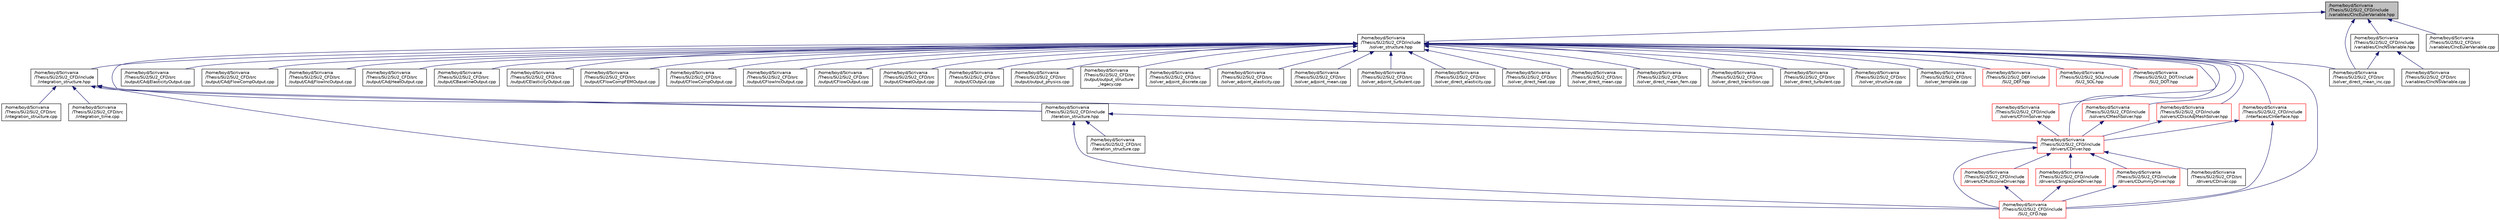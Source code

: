 digraph "/home/boyd/Scrivania/Thesis/SU2/SU2_CFD/include/variables/CIncEulerVariable.hpp"
{
  edge [fontname="Helvetica",fontsize="10",labelfontname="Helvetica",labelfontsize="10"];
  node [fontname="Helvetica",fontsize="10",shape=record];
  Node40 [label="/home/boyd/Scrivania\l/Thesis/SU2/SU2_CFD/include\l/variables/CIncEulerVariable.hpp",height=0.2,width=0.4,color="black", fillcolor="grey75", style="filled", fontcolor="black"];
  Node40 -> Node41 [dir="back",color="midnightblue",fontsize="10",style="solid",fontname="Helvetica"];
  Node41 [label="/home/boyd/Scrivania\l/Thesis/SU2/SU2_CFD/include\l/solver_structure.hpp",height=0.2,width=0.4,color="black", fillcolor="white", style="filled",URL="$solver__structure_8hpp.html",tooltip="Headers of the main subroutines for solving partial differential equations. The subroutines and funct..."];
  Node41 -> Node42 [dir="back",color="midnightblue",fontsize="10",style="solid",fontname="Helvetica"];
  Node42 [label="/home/boyd/Scrivania\l/Thesis/SU2/SU2_CFD/include\l/iteration_structure.hpp",height=0.2,width=0.4,color="black", fillcolor="white", style="filled",URL="$iteration__structure_8hpp.html",tooltip="Headers of the iteration classes used by SU2_CFD. Each CIteration class represents an available physi..."];
  Node42 -> Node43 [dir="back",color="midnightblue",fontsize="10",style="solid",fontname="Helvetica"];
  Node43 [label="/home/boyd/Scrivania\l/Thesis/SU2/SU2_CFD/include\l/drivers/CDriver.hpp",height=0.2,width=0.4,color="red", fillcolor="white", style="filled",URL="$_c_driver_8hpp.html"];
  Node43 -> Node44 [dir="back",color="midnightblue",fontsize="10",style="solid",fontname="Helvetica"];
  Node44 [label="/home/boyd/Scrivania\l/Thesis/SU2/SU2_CFD/include\l/drivers/CMultizoneDriver.hpp",height=0.2,width=0.4,color="red", fillcolor="white", style="filled",URL="$_c_multizone_driver_8hpp.html",tooltip="Headers of the main subroutines for driving single or multi-zone problems. The subroutines and functi..."];
  Node44 -> Node46 [dir="back",color="midnightblue",fontsize="10",style="solid",fontname="Helvetica"];
  Node46 [label="/home/boyd/Scrivania\l/Thesis/SU2/SU2_CFD/include\l/SU2_CFD.hpp",height=0.2,width=0.4,color="red", fillcolor="white", style="filled",URL="$_s_u2___c_f_d_8hpp.html",tooltip="Headers of the main subroutines of the code SU2_CFD. The subroutines and functions are in the SU2_CFD..."];
  Node43 -> Node50 [dir="back",color="midnightblue",fontsize="10",style="solid",fontname="Helvetica"];
  Node50 [label="/home/boyd/Scrivania\l/Thesis/SU2/SU2_CFD/include\l/drivers/CSinglezoneDriver.hpp",height=0.2,width=0.4,color="red", fillcolor="white", style="filled",URL="$_c_singlezone_driver_8hpp.html",tooltip="Headers of the main subroutines for driving single or multi-zone problems. The subroutines and functi..."];
  Node50 -> Node46 [dir="back",color="midnightblue",fontsize="10",style="solid",fontname="Helvetica"];
  Node43 -> Node54 [dir="back",color="midnightblue",fontsize="10",style="solid",fontname="Helvetica"];
  Node54 [label="/home/boyd/Scrivania\l/Thesis/SU2/SU2_CFD/include\l/drivers/CDummyDriver.hpp",height=0.2,width=0.4,color="red", fillcolor="white", style="filled",URL="$_c_dummy_driver_8hpp.html",tooltip="Headers of the main subroutines for driving single or multi-zone problems. The subroutines and functi..."];
  Node54 -> Node46 [dir="back",color="midnightblue",fontsize="10",style="solid",fontname="Helvetica"];
  Node43 -> Node46 [dir="back",color="midnightblue",fontsize="10",style="solid",fontname="Helvetica"];
  Node43 -> Node56 [dir="back",color="midnightblue",fontsize="10",style="solid",fontname="Helvetica"];
  Node56 [label="/home/boyd/Scrivania\l/Thesis/SU2/SU2_CFD/src\l/drivers/CDriver.cpp",height=0.2,width=0.4,color="black", fillcolor="white", style="filled",URL="$_c_driver_8cpp.html"];
  Node42 -> Node46 [dir="back",color="midnightblue",fontsize="10",style="solid",fontname="Helvetica"];
  Node42 -> Node58 [dir="back",color="midnightblue",fontsize="10",style="solid",fontname="Helvetica"];
  Node58 [label="/home/boyd/Scrivania\l/Thesis/SU2/SU2_CFD/src\l/iteration_structure.cpp",height=0.2,width=0.4,color="black", fillcolor="white", style="filled",URL="$iteration__structure_8cpp.html",tooltip="Main subroutines used by SU2_CFD. "];
  Node41 -> Node59 [dir="back",color="midnightblue",fontsize="10",style="solid",fontname="Helvetica"];
  Node59 [label="/home/boyd/Scrivania\l/Thesis/SU2/SU2_CFD/include\l/integration_structure.hpp",height=0.2,width=0.4,color="black", fillcolor="white", style="filled",URL="$integration__structure_8hpp.html",tooltip="Headers of the main subroutines for space and time integration. The subroutines and functions are in ..."];
  Node59 -> Node42 [dir="back",color="midnightblue",fontsize="10",style="solid",fontname="Helvetica"];
  Node59 -> Node43 [dir="back",color="midnightblue",fontsize="10",style="solid",fontname="Helvetica"];
  Node59 -> Node46 [dir="back",color="midnightblue",fontsize="10",style="solid",fontname="Helvetica"];
  Node59 -> Node60 [dir="back",color="midnightblue",fontsize="10",style="solid",fontname="Helvetica"];
  Node60 [label="/home/boyd/Scrivania\l/Thesis/SU2/SU2_CFD/src\l/integration_structure.cpp",height=0.2,width=0.4,color="black", fillcolor="white", style="filled",URL="$integration__structure_8cpp.html",tooltip="This subroutine includes the space and time integration structure. "];
  Node59 -> Node61 [dir="back",color="midnightblue",fontsize="10",style="solid",fontname="Helvetica"];
  Node61 [label="/home/boyd/Scrivania\l/Thesis/SU2/SU2_CFD/src\l/integration_time.cpp",height=0.2,width=0.4,color="black", fillcolor="white", style="filled",URL="$integration__time_8cpp.html",tooltip="Time dependent numerical methods. "];
  Node41 -> Node43 [dir="back",color="midnightblue",fontsize="10",style="solid",fontname="Helvetica"];
  Node41 -> Node62 [dir="back",color="midnightblue",fontsize="10",style="solid",fontname="Helvetica"];
  Node62 [label="/home/boyd/Scrivania\l/Thesis/SU2/SU2_CFD/include\l/interfaces/CInterface.hpp",height=0.2,width=0.4,color="red", fillcolor="white", style="filled",URL="$_c_interface_8hpp.html",tooltip="Declarations and inlines of the transfer structure. The subroutines and functions are in the physics ..."];
  Node62 -> Node43 [dir="back",color="midnightblue",fontsize="10",style="solid",fontname="Helvetica"];
  Node62 -> Node46 [dir="back",color="midnightblue",fontsize="10",style="solid",fontname="Helvetica"];
  Node41 -> Node82 [dir="back",color="midnightblue",fontsize="10",style="solid",fontname="Helvetica"];
  Node82 [label="/home/boyd/Scrivania\l/Thesis/SU2/SU2_CFD/include\l/solvers/CDiscAdjMeshSolver.hpp",height=0.2,width=0.4,color="red", fillcolor="white", style="filled",URL="$_c_disc_adj_mesh_solver_8hpp.html"];
  Node82 -> Node43 [dir="back",color="midnightblue",fontsize="10",style="solid",fontname="Helvetica"];
  Node41 -> Node84 [dir="back",color="midnightblue",fontsize="10",style="solid",fontname="Helvetica"];
  Node84 [label="/home/boyd/Scrivania\l/Thesis/SU2/SU2_CFD/include\l/solvers/CMeshSolver.hpp",height=0.2,width=0.4,color="red", fillcolor="white", style="filled",URL="$_c_mesh_solver_8hpp.html",tooltip="Declaration and inlines of the class to compute the the discrete adjoint of the linear-elastic mesh s..."];
  Node84 -> Node43 [dir="back",color="midnightblue",fontsize="10",style="solid",fontname="Helvetica"];
  Node41 -> Node86 [dir="back",color="midnightblue",fontsize="10",style="solid",fontname="Helvetica"];
  Node86 [label="/home/boyd/Scrivania\l/Thesis/SU2/SU2_CFD/include\l/solvers/CFilmSolver.hpp",height=0.2,width=0.4,color="red", fillcolor="white", style="filled",URL="$_c_film_solver_8hpp.html",tooltip="Headers of the main subroutines for solving thin film equations. The subroutines and functions are in..."];
  Node86 -> Node43 [dir="back",color="midnightblue",fontsize="10",style="solid",fontname="Helvetica"];
  Node41 -> Node46 [dir="back",color="midnightblue",fontsize="10",style="solid",fontname="Helvetica"];
  Node41 -> Node88 [dir="back",color="midnightblue",fontsize="10",style="solid",fontname="Helvetica"];
  Node88 [label="/home/boyd/Scrivania\l/Thesis/SU2/SU2_CFD/src\l/output/CAdjElasticityOutput.cpp",height=0.2,width=0.4,color="black", fillcolor="white", style="filled",URL="$_c_adj_elasticity_output_8cpp.html",tooltip="Main subroutines for elasticity discrete adjoint output. "];
  Node41 -> Node89 [dir="back",color="midnightblue",fontsize="10",style="solid",fontname="Helvetica"];
  Node89 [label="/home/boyd/Scrivania\l/Thesis/SU2/SU2_CFD/src\l/output/CAdjFlowCompOutput.cpp",height=0.2,width=0.4,color="black", fillcolor="white", style="filled",URL="$_c_adj_flow_comp_output_8cpp.html"];
  Node41 -> Node90 [dir="back",color="midnightblue",fontsize="10",style="solid",fontname="Helvetica"];
  Node90 [label="/home/boyd/Scrivania\l/Thesis/SU2/SU2_CFD/src\l/output/CAdjFlowIncOutput.cpp",height=0.2,width=0.4,color="black", fillcolor="white", style="filled",URL="$_c_adj_flow_inc_output_8cpp.html"];
  Node41 -> Node91 [dir="back",color="midnightblue",fontsize="10",style="solid",fontname="Helvetica"];
  Node91 [label="/home/boyd/Scrivania\l/Thesis/SU2/SU2_CFD/src\l/output/CAdjHeatOutput.cpp",height=0.2,width=0.4,color="black", fillcolor="white", style="filled",URL="$_c_adj_heat_output_8cpp.html"];
  Node41 -> Node92 [dir="back",color="midnightblue",fontsize="10",style="solid",fontname="Helvetica"];
  Node92 [label="/home/boyd/Scrivania\l/Thesis/SU2/SU2_CFD/src\l/output/CBaselineOutput.cpp",height=0.2,width=0.4,color="black", fillcolor="white", style="filled",URL="$_c_baseline_output_8cpp.html"];
  Node41 -> Node93 [dir="back",color="midnightblue",fontsize="10",style="solid",fontname="Helvetica"];
  Node93 [label="/home/boyd/Scrivania\l/Thesis/SU2/SU2_CFD/src\l/output/CElasticityOutput.cpp",height=0.2,width=0.4,color="black", fillcolor="white", style="filled",URL="$_c_elasticity_output_8cpp.html"];
  Node41 -> Node94 [dir="back",color="midnightblue",fontsize="10",style="solid",fontname="Helvetica"];
  Node94 [label="/home/boyd/Scrivania\l/Thesis/SU2/SU2_CFD/src\l/output/CFlowCompFEMOutput.cpp",height=0.2,width=0.4,color="black", fillcolor="white", style="filled",URL="$_c_flow_comp_f_e_m_output_8cpp.html"];
  Node41 -> Node95 [dir="back",color="midnightblue",fontsize="10",style="solid",fontname="Helvetica"];
  Node95 [label="/home/boyd/Scrivania\l/Thesis/SU2/SU2_CFD/src\l/output/CFlowCompOutput.cpp",height=0.2,width=0.4,color="black", fillcolor="white", style="filled",URL="$_c_flow_comp_output_8cpp.html"];
  Node41 -> Node96 [dir="back",color="midnightblue",fontsize="10",style="solid",fontname="Helvetica"];
  Node96 [label="/home/boyd/Scrivania\l/Thesis/SU2/SU2_CFD/src\l/output/CFlowIncOutput.cpp",height=0.2,width=0.4,color="black", fillcolor="white", style="filled",URL="$_c_flow_inc_output_8cpp.html"];
  Node41 -> Node97 [dir="back",color="midnightblue",fontsize="10",style="solid",fontname="Helvetica"];
  Node97 [label="/home/boyd/Scrivania\l/Thesis/SU2/SU2_CFD/src\l/output/CFlowOutput.cpp",height=0.2,width=0.4,color="black", fillcolor="white", style="filled",URL="$_c_flow_output_8cpp.html"];
  Node41 -> Node98 [dir="back",color="midnightblue",fontsize="10",style="solid",fontname="Helvetica"];
  Node98 [label="/home/boyd/Scrivania\l/Thesis/SU2/SU2_CFD/src\l/output/CHeatOutput.cpp",height=0.2,width=0.4,color="black", fillcolor="white", style="filled",URL="$_c_heat_output_8cpp.html"];
  Node41 -> Node99 [dir="back",color="midnightblue",fontsize="10",style="solid",fontname="Helvetica"];
  Node99 [label="/home/boyd/Scrivania\l/Thesis/SU2/SU2_CFD/src\l/output/COutput.cpp",height=0.2,width=0.4,color="black", fillcolor="white", style="filled",URL="$_c_output_8cpp.html"];
  Node41 -> Node100 [dir="back",color="midnightblue",fontsize="10",style="solid",fontname="Helvetica"];
  Node100 [label="/home/boyd/Scrivania\l/Thesis/SU2/SU2_CFD/src\l/output/output_physics.cpp",height=0.2,width=0.4,color="black", fillcolor="white", style="filled",URL="$output__physics_8cpp.html",tooltip="Main subroutines to compute physical output quantities such as CL, CD, entropy generation, mass flow, ecc... . "];
  Node41 -> Node101 [dir="back",color="midnightblue",fontsize="10",style="solid",fontname="Helvetica"];
  Node101 [label="/home/boyd/Scrivania\l/Thesis/SU2/SU2_CFD/src\l/output/output_structure\l_legacy.cpp",height=0.2,width=0.4,color="black", fillcolor="white", style="filled",URL="$output__structure__legacy_8cpp.html"];
  Node41 -> Node102 [dir="back",color="midnightblue",fontsize="10",style="solid",fontname="Helvetica"];
  Node102 [label="/home/boyd/Scrivania\l/Thesis/SU2/SU2_CFD/src\l/solver_adjoint_discrete.cpp",height=0.2,width=0.4,color="black", fillcolor="white", style="filled",URL="$solver__adjoint__discrete_8cpp.html",tooltip="Main subroutines for solving the discrete adjoint problem. "];
  Node41 -> Node103 [dir="back",color="midnightblue",fontsize="10",style="solid",fontname="Helvetica"];
  Node103 [label="/home/boyd/Scrivania\l/Thesis/SU2/SU2_CFD/src\l/solver_adjoint_elasticity.cpp",height=0.2,width=0.4,color="black", fillcolor="white", style="filled",URL="$solver__adjoint__elasticity_8cpp.html",tooltip="Main subroutines for solving adjoint FEM elasticity problems. "];
  Node41 -> Node104 [dir="back",color="midnightblue",fontsize="10",style="solid",fontname="Helvetica"];
  Node104 [label="/home/boyd/Scrivania\l/Thesis/SU2/SU2_CFD/src\l/solver_adjoint_mean.cpp",height=0.2,width=0.4,color="black", fillcolor="white", style="filled",URL="$solver__adjoint__mean_8cpp.html"];
  Node41 -> Node105 [dir="back",color="midnightblue",fontsize="10",style="solid",fontname="Helvetica"];
  Node105 [label="/home/boyd/Scrivania\l/Thesis/SU2/SU2_CFD/src\l/solver_adjoint_turbulent.cpp",height=0.2,width=0.4,color="black", fillcolor="white", style="filled",URL="$solver__adjoint__turbulent_8cpp.html"];
  Node41 -> Node106 [dir="back",color="midnightblue",fontsize="10",style="solid",fontname="Helvetica"];
  Node106 [label="/home/boyd/Scrivania\l/Thesis/SU2/SU2_CFD/src\l/solver_direct_elasticity.cpp",height=0.2,width=0.4,color="black", fillcolor="white", style="filled",URL="$solver__direct__elasticity_8cpp.html",tooltip="Main subroutines for solving direct FEM elasticity problems. "];
  Node41 -> Node107 [dir="back",color="midnightblue",fontsize="10",style="solid",fontname="Helvetica"];
  Node107 [label="/home/boyd/Scrivania\l/Thesis/SU2/SU2_CFD/src\l/solver_direct_heat.cpp",height=0.2,width=0.4,color="black", fillcolor="white", style="filled",URL="$solver__direct__heat_8cpp.html"];
  Node41 -> Node108 [dir="back",color="midnightblue",fontsize="10",style="solid",fontname="Helvetica"];
  Node108 [label="/home/boyd/Scrivania\l/Thesis/SU2/SU2_CFD/src\l/solver_direct_mean.cpp",height=0.2,width=0.4,color="black", fillcolor="white", style="filled",URL="$solver__direct__mean_8cpp.html"];
  Node41 -> Node109 [dir="back",color="midnightblue",fontsize="10",style="solid",fontname="Helvetica"];
  Node109 [label="/home/boyd/Scrivania\l/Thesis/SU2/SU2_CFD/src\l/solver_direct_mean_fem.cpp",height=0.2,width=0.4,color="black", fillcolor="white", style="filled",URL="$solver__direct__mean__fem_8cpp.html"];
  Node41 -> Node110 [dir="back",color="midnightblue",fontsize="10",style="solid",fontname="Helvetica"];
  Node110 [label="/home/boyd/Scrivania\l/Thesis/SU2/SU2_CFD/src\l/solver_direct_mean_inc.cpp",height=0.2,width=0.4,color="black", fillcolor="white", style="filled",URL="$solver__direct__mean__inc_8cpp.html"];
  Node41 -> Node111 [dir="back",color="midnightblue",fontsize="10",style="solid",fontname="Helvetica"];
  Node111 [label="/home/boyd/Scrivania\l/Thesis/SU2/SU2_CFD/src\l/solver_direct_transition.cpp",height=0.2,width=0.4,color="black", fillcolor="white", style="filled",URL="$solver__direct__transition_8cpp.html"];
  Node41 -> Node112 [dir="back",color="midnightblue",fontsize="10",style="solid",fontname="Helvetica"];
  Node112 [label="/home/boyd/Scrivania\l/Thesis/SU2/SU2_CFD/src\l/solver_direct_turbulent.cpp",height=0.2,width=0.4,color="black", fillcolor="white", style="filled",URL="$solver__direct__turbulent_8cpp.html"];
  Node41 -> Node113 [dir="back",color="midnightblue",fontsize="10",style="solid",fontname="Helvetica"];
  Node113 [label="/home/boyd/Scrivania\l/Thesis/SU2/SU2_CFD/src\l/solver_structure.cpp",height=0.2,width=0.4,color="black", fillcolor="white", style="filled",URL="$solver__structure_8cpp.html",tooltip="Main subroutines for solving primal and adjoint problems. "];
  Node41 -> Node114 [dir="back",color="midnightblue",fontsize="10",style="solid",fontname="Helvetica"];
  Node114 [label="/home/boyd/Scrivania\l/Thesis/SU2/SU2_CFD/src\l/solver_template.cpp",height=0.2,width=0.4,color="black", fillcolor="white", style="filled",URL="$solver__template_8cpp.html"];
  Node41 -> Node115 [dir="back",color="midnightblue",fontsize="10",style="solid",fontname="Helvetica"];
  Node115 [label="/home/boyd/Scrivania\l/Thesis/SU2/SU2_DEF/include\l/SU2_DEF.hpp",height=0.2,width=0.4,color="red", fillcolor="white", style="filled",URL="$_s_u2___d_e_f_8hpp.html",tooltip="Headers of the main subroutines of the code SU2_DEF. The subroutines and functions are in the SU2_DEF..."];
  Node41 -> Node117 [dir="back",color="midnightblue",fontsize="10",style="solid",fontname="Helvetica"];
  Node117 [label="/home/boyd/Scrivania\l/Thesis/SU2/SU2_SOL/include\l/SU2_SOL.hpp",height=0.2,width=0.4,color="red", fillcolor="white", style="filled",URL="$_s_u2___s_o_l_8hpp.html",tooltip="Headers of the main subroutines of the code SU2_SOL. The subroutines and functions are in the SU2_SOL..."];
  Node41 -> Node119 [dir="back",color="midnightblue",fontsize="10",style="solid",fontname="Helvetica"];
  Node119 [label="/home/boyd/Scrivania\l/Thesis/SU2/SU2_DOT/include\l/SU2_DOT.hpp",height=0.2,width=0.4,color="red", fillcolor="white", style="filled",URL="$_s_u2___d_o_t_8hpp.html",tooltip="Headers of the main subroutines of the code SU2_DOT. The subroutines and functions are in the SU2_DOT..."];
  Node40 -> Node121 [dir="back",color="midnightblue",fontsize="10",style="solid",fontname="Helvetica"];
  Node121 [label="/home/boyd/Scrivania\l/Thesis/SU2/SU2_CFD/include\l/variables/CIncNSVariable.hpp",height=0.2,width=0.4,color="black", fillcolor="white", style="filled",URL="$_c_inc_n_s_variable_8hpp.html",tooltip="Class for defining the variables of the incompressible Navier-Stokes solver. "];
  Node121 -> Node110 [dir="back",color="midnightblue",fontsize="10",style="solid",fontname="Helvetica"];
  Node121 -> Node122 [dir="back",color="midnightblue",fontsize="10",style="solid",fontname="Helvetica"];
  Node122 [label="/home/boyd/Scrivania\l/Thesis/SU2/SU2_CFD/src\l/variables/CIncNSVariable.cpp",height=0.2,width=0.4,color="black", fillcolor="white", style="filled",URL="$_c_inc_n_s_variable_8cpp.html",tooltip="Definition of the variable classes for incompressible flow. "];
  Node40 -> Node110 [dir="back",color="midnightblue",fontsize="10",style="solid",fontname="Helvetica"];
  Node40 -> Node123 [dir="back",color="midnightblue",fontsize="10",style="solid",fontname="Helvetica"];
  Node123 [label="/home/boyd/Scrivania\l/Thesis/SU2/SU2_CFD/src\l/variables/CIncEulerVariable.cpp",height=0.2,width=0.4,color="black", fillcolor="white", style="filled",URL="$_c_inc_euler_variable_8cpp.html",tooltip="Definition of the variable classes for incompressible flow. "];
}
